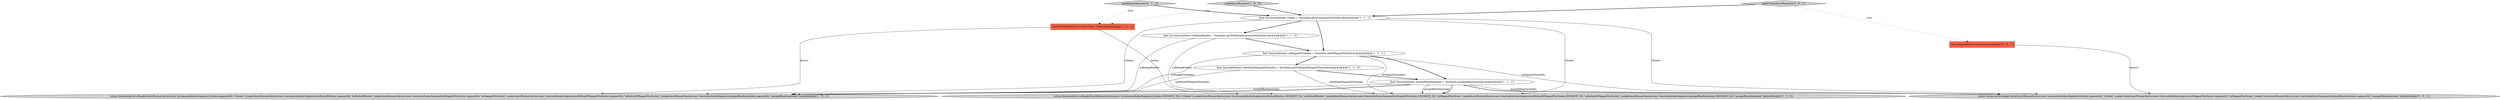 digraph {
12 [style = filled, label = "return Arrays.asList(makeUnionQueryRunner(factory,new IncrementalIndexSegment(rtIndex,segmentId),\"rtIndex\"),makeUnionQueryRunner(factory,new QueryableIndexSegment(mMappedTestIndex,segmentId),\"mMappedTestIndex\"),makeUnionQueryRunner(factory,new QueryableIndexSegment(mergedRealtimeIndex,segmentId),\"mergedRealtimeIndex\"))@@@6@@@['0', '0', '1']", fillcolor = lightgray, shape = ellipse image = "AAA0AAABBB3BBB"];
4 [style = filled, label = "return ImmutableList.of(makeQueryRunner(factory,new IncrementalIndexSegment(rtIndex,segmentId),(\"rtIndex\")),makeQueryRunner(factory,new IncrementalIndexSegment(noRollupRtIndex,segmentId),\"noRollupRtIndex\"),makeQueryRunner(factory,new QueryableIndexSegment(mMappedTestIndex,segmentId),\"mMappedTestIndex\"),makeQueryRunner(factory,new QueryableIndexSegment(noRollupMMappedTestIndex,segmentId),\"noRollupMMappedTestIndex\"),makeQueryRunner(factory,new QueryableIndexSegment(mergedRealtimeIndex,segmentId),\"mergedRealtimeIndex\"))@@@8@@@['1', '0', '0']", fillcolor = lightgray, shape = ellipse image = "AAA0AAABBB1BBB"];
2 [style = filled, label = "final QueryableIndex mergedRealtimeIndex = TestIndex.mergedRealtimeIndex()@@@5@@@['1', '1', '1']", fillcolor = white, shape = ellipse image = "AAA0AAABBB1BBB"];
10 [style = filled, label = "QueryRunnerFactory factory@@@2@@@['0', '0', '1']", fillcolor = tomato, shape = box image = "AAA0AAABBB3BBB"];
5 [style = filled, label = "final IncrementalIndex noRollupRtIndex = TestIndex.getNoRollupIncrementalTestIndex()@@@4@@@['1', '1', '0']", fillcolor = white, shape = ellipse image = "AAA0AAABBB1BBB"];
8 [style = filled, label = "return ImmutableList.of(makeQueryRunner(factory,new IncrementalIndexSegment(rtIndex,SEGMENT_ID),(\"rtIndex\")),makeQueryRunner(factory,new IncrementalIndexSegment(noRollupRtIndex,SEGMENT_ID),\"noRollupRtIndex\"),makeQueryRunner(factory,new QueryableIndexSegment(mMappedTestIndex,SEGMENT_ID),\"mMappedTestIndex\"),makeQueryRunner(factory,new QueryableIndexSegment(noRollupMMappedTestIndex,SEGMENT_ID),\"noRollupMMappedTestIndex\"),makeQueryRunner(factory,new QueryableIndexSegment(mergedRealtimeIndex,SEGMENT_ID),\"mergedRealtimeIndex\"))@@@8@@@['0', '1', '0']", fillcolor = lightgray, shape = ellipse image = "AAA0AAABBB2BBB"];
11 [style = filled, label = "makeUnionQueryRunners['0', '0', '1']", fillcolor = lightgray, shape = diamond image = "AAA0AAABBB3BBB"];
6 [style = filled, label = "makeQueryRunners['1', '0', '0']", fillcolor = lightgray, shape = diamond image = "AAA0AAABBB1BBB"];
1 [style = filled, label = "QueryRunnerFactory<T,QueryType> factory@@@2@@@['1', '1', '0']", fillcolor = tomato, shape = box image = "AAA0AAABBB1BBB"];
0 [style = filled, label = "final QueryableIndex noRollupMMappedTestIndex = TestIndex.getNoRollupMMappedTestIndex()@@@6@@@['1', '1', '0']", fillcolor = white, shape = ellipse image = "AAA0AAABBB1BBB"];
3 [style = filled, label = "final QueryableIndex mMappedTestIndex = TestIndex.getMMappedTestIndex()@@@4@@@['1', '1', '1']", fillcolor = white, shape = ellipse image = "AAA0AAABBB1BBB"];
9 [style = filled, label = "makeQueryRunners['0', '1', '0']", fillcolor = lightgray, shape = diamond image = "AAA0AAABBB2BBB"];
7 [style = filled, label = "final IncrementalIndex rtIndex = TestIndex.getIncrementalTestIndex()@@@3@@@['1', '1', '1']", fillcolor = white, shape = ellipse image = "AAA0AAABBB1BBB"];
5->3 [style = bold, label=""];
5->8 [style = solid, label="noRollupRtIndex"];
2->8 [style = solid, label="mergedRealtimeIndex"];
7->4 [style = solid, label="rtIndex"];
5->4 [style = solid, label="noRollupRtIndex"];
0->4 [style = solid, label="noRollupMMappedTestIndex"];
2->4 [style = solid, label="mergedRealtimeIndex"];
11->10 [style = dotted, label="true"];
0->2 [style = bold, label=""];
6->1 [style = dotted, label="true"];
3->8 [style = solid, label="mMappedTestIndex"];
9->7 [style = bold, label=""];
2->4 [style = bold, label=""];
7->3 [style = bold, label=""];
3->0 [style = bold, label=""];
2->12 [style = bold, label=""];
7->5 [style = bold, label=""];
3->2 [style = bold, label=""];
0->8 [style = solid, label="noRollupMMappedTestIndex"];
10->12 [style = solid, label="factory"];
1->4 [style = solid, label="factory"];
9->1 [style = dotted, label="true"];
7->12 [style = solid, label="rtIndex"];
1->8 [style = solid, label="factory"];
7->8 [style = solid, label="rtIndex"];
3->4 [style = solid, label="mMappedTestIndex"];
6->7 [style = bold, label=""];
2->12 [style = solid, label="mergedRealtimeIndex"];
11->7 [style = bold, label=""];
2->8 [style = bold, label=""];
3->12 [style = solid, label="mMappedTestIndex"];
}
